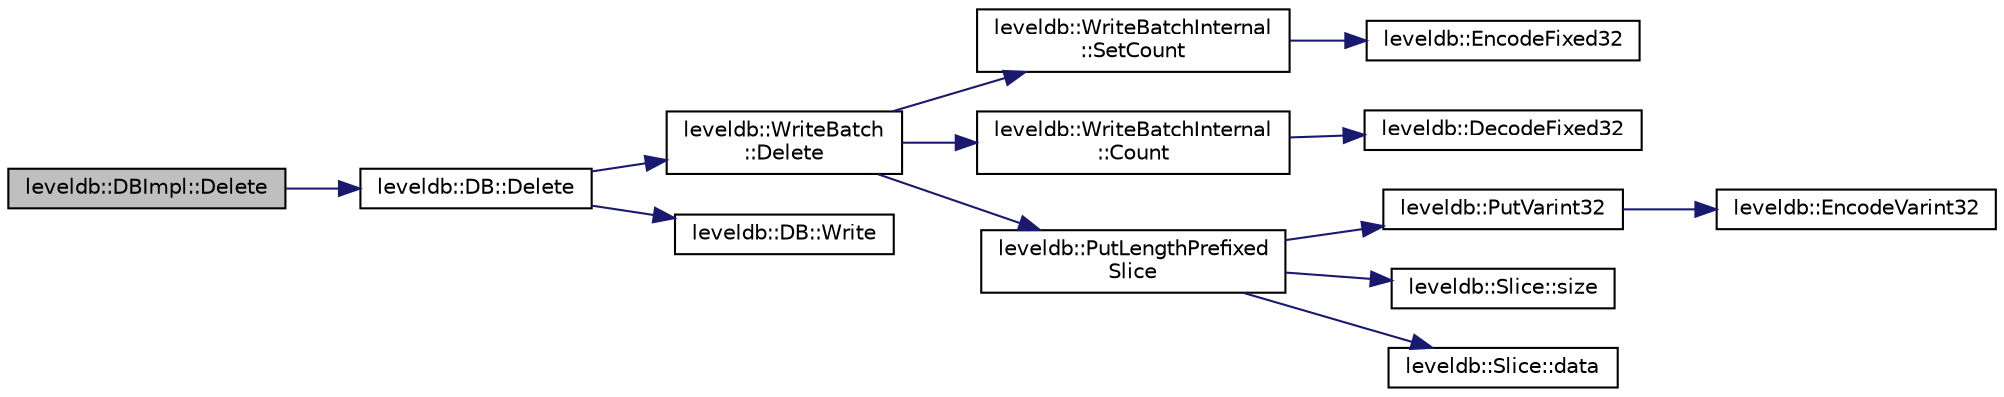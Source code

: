 digraph "leveldb::DBImpl::Delete"
{
  edge [fontname="Helvetica",fontsize="10",labelfontname="Helvetica",labelfontsize="10"];
  node [fontname="Helvetica",fontsize="10",shape=record];
  rankdir="LR";
  Node1 [label="leveldb::DBImpl::Delete",height=0.2,width=0.4,color="black", fillcolor="grey75", style="filled" fontcolor="black"];
  Node1 -> Node2 [color="midnightblue",fontsize="10",style="solid",fontname="Helvetica"];
  Node2 [label="leveldb::DB::Delete",height=0.2,width=0.4,color="black", fillcolor="white", style="filled",URL="$classleveldb_1_1_d_b.html#aff7577239799cd059464701c548090b9"];
  Node2 -> Node3 [color="midnightblue",fontsize="10",style="solid",fontname="Helvetica"];
  Node3 [label="leveldb::WriteBatch\l::Delete",height=0.2,width=0.4,color="black", fillcolor="white", style="filled",URL="$classleveldb_1_1_write_batch.html#a473da7f94483dab253cc36b7b231ce53"];
  Node3 -> Node4 [color="midnightblue",fontsize="10",style="solid",fontname="Helvetica"];
  Node4 [label="leveldb::WriteBatchInternal\l::SetCount",height=0.2,width=0.4,color="black", fillcolor="white", style="filled",URL="$classleveldb_1_1_write_batch_internal.html#ae03d20619da53aae175dd28d61c90bd9"];
  Node4 -> Node5 [color="midnightblue",fontsize="10",style="solid",fontname="Helvetica"];
  Node5 [label="leveldb::EncodeFixed32",height=0.2,width=0.4,color="black", fillcolor="white", style="filled",URL="$namespaceleveldb.html#a265d1eea2e5d8e42cf86372ed4904886"];
  Node3 -> Node6 [color="midnightblue",fontsize="10",style="solid",fontname="Helvetica"];
  Node6 [label="leveldb::WriteBatchInternal\l::Count",height=0.2,width=0.4,color="black", fillcolor="white", style="filled",URL="$classleveldb_1_1_write_batch_internal.html#a5270ca4567dbae1524005ad14e0698e3"];
  Node6 -> Node7 [color="midnightblue",fontsize="10",style="solid",fontname="Helvetica"];
  Node7 [label="leveldb::DecodeFixed32",height=0.2,width=0.4,color="black", fillcolor="white", style="filled",URL="$namespaceleveldb.html#adae574304f9d1ed3e95742167cd449a9"];
  Node3 -> Node8 [color="midnightblue",fontsize="10",style="solid",fontname="Helvetica"];
  Node8 [label="leveldb::PutLengthPrefixed\lSlice",height=0.2,width=0.4,color="black", fillcolor="white", style="filled",URL="$namespaceleveldb.html#a98eaeea7300aa4f9b56303ffa27581af"];
  Node8 -> Node9 [color="midnightblue",fontsize="10",style="solid",fontname="Helvetica"];
  Node9 [label="leveldb::PutVarint32",height=0.2,width=0.4,color="black", fillcolor="white", style="filled",URL="$namespaceleveldb.html#ab00e282f3fd7058b8a41afcf4b56e685"];
  Node9 -> Node10 [color="midnightblue",fontsize="10",style="solid",fontname="Helvetica"];
  Node10 [label="leveldb::EncodeVarint32",height=0.2,width=0.4,color="black", fillcolor="white", style="filled",URL="$namespaceleveldb.html#ac5e7a0e0356b856317349a870e3bfb41"];
  Node8 -> Node11 [color="midnightblue",fontsize="10",style="solid",fontname="Helvetica"];
  Node11 [label="leveldb::Slice::size",height=0.2,width=0.4,color="black", fillcolor="white", style="filled",URL="$classleveldb_1_1_slice.html#a947d3173f04f8a30553e89046daf91d5"];
  Node8 -> Node12 [color="midnightblue",fontsize="10",style="solid",fontname="Helvetica"];
  Node12 [label="leveldb::Slice::data",height=0.2,width=0.4,color="black", fillcolor="white", style="filled",URL="$classleveldb_1_1_slice.html#aa64861043d9deee6889461bf0593cf73"];
  Node2 -> Node13 [color="midnightblue",fontsize="10",style="solid",fontname="Helvetica"];
  Node13 [label="leveldb::DB::Write",height=0.2,width=0.4,color="black", fillcolor="white", style="filled",URL="$classleveldb_1_1_d_b.html#ae0b6ded8c8e0b88ff70190bf7a0c086c"];
}
